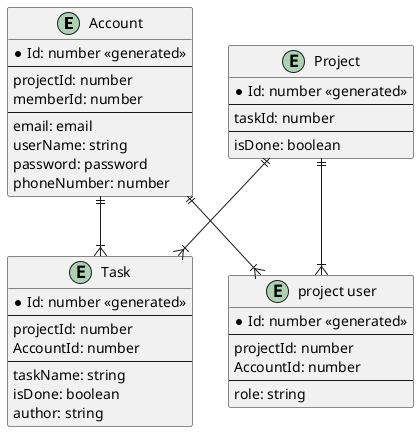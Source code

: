 @startuml

entity "Account" as Account {
    *Id: number <<generated>>
    --
    projectId: number 
    memberId: number
    --
    email: email
    userName: string
    password: password
    phoneNumber: number
}

entity "Project" as Project {
    *Id: number <<generated>>
    --
    taskId: number
    --
    isDone: boolean
}

entity "Task" as Task {
    *Id: number <<generated>>
    --
    projectId: number
    AccountId: number
    --
    taskName: string
    isDone: boolean
    author: string
}

entity "project user" as projectUser {
    *Id: number <<generated>>
    --
    projectId: number
    AccountId: number
    --
    role: string
}
Project ||--|{ Task
Account ||--|{ Task
Project ||--|{ projectUser
Account ||--|{projectUser

@enduml
